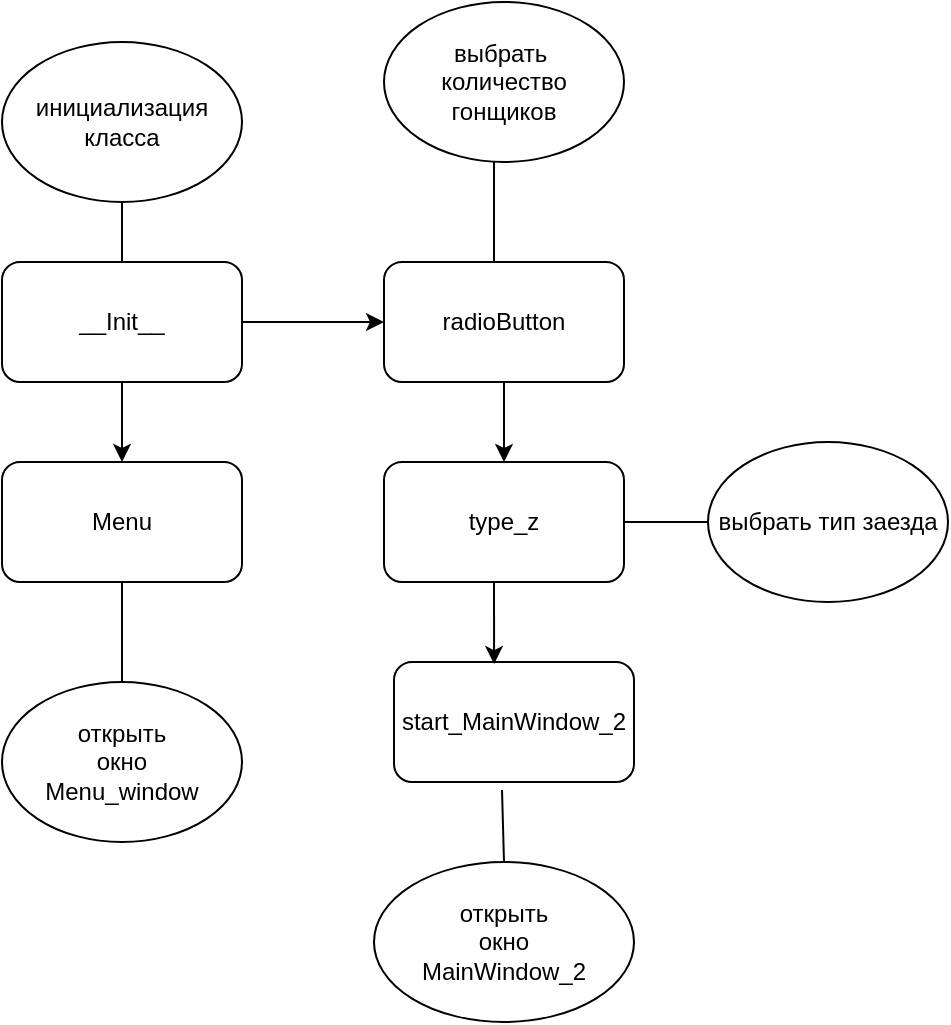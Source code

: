<mxfile version="20.8.16" type="github"><diagram name="Страница 1" id="uiQr7LBUROYyu070H5q3"><mxGraphModel dx="1434" dy="787" grid="1" gridSize="10" guides="1" tooltips="1" connect="1" arrows="1" fold="1" page="1" pageScale="1" pageWidth="827" pageHeight="1169" math="0" shadow="0"><root><mxCell id="0"/><mxCell id="1" parent="0"/><mxCell id="ejizFivzue275A_2whZH-20" style="edgeStyle=orthogonalEdgeStyle;rounded=0;orthogonalLoop=1;jettySize=auto;html=1;entryX=0;entryY=0.5;entryDx=0;entryDy=0;" edge="1" parent="1" source="ejizFivzue275A_2whZH-2" target="ejizFivzue275A_2whZH-18"><mxGeometry relative="1" as="geometry"/></mxCell><mxCell id="ejizFivzue275A_2whZH-2" value="__Init__" style="rounded=1;whiteSpace=wrap;html=1;" vertex="1" parent="1"><mxGeometry x="354" y="330" width="120" height="60" as="geometry"/></mxCell><mxCell id="ejizFivzue275A_2whZH-4" value="start_MainWindow_2" style="rounded=1;whiteSpace=wrap;html=1;" vertex="1" parent="1"><mxGeometry x="550" y="530" width="120" height="60" as="geometry"/></mxCell><mxCell id="ejizFivzue275A_2whZH-5" value="инициализация&lt;br&gt;класса" style="ellipse;whiteSpace=wrap;html=1;" vertex="1" parent="1"><mxGeometry x="354" y="220" width="120" height="80" as="geometry"/></mxCell><mxCell id="ejizFivzue275A_2whZH-6" value="открыть&lt;br&gt;окно&lt;br&gt;MainWindow_2" style="ellipse;whiteSpace=wrap;html=1;" vertex="1" parent="1"><mxGeometry x="540" y="630" width="130" height="80" as="geometry"/></mxCell><mxCell id="ejizFivzue275A_2whZH-12" value="Menu" style="rounded=1;whiteSpace=wrap;html=1;" vertex="1" parent="1"><mxGeometry x="354" y="430" width="120" height="60" as="geometry"/></mxCell><mxCell id="ejizFivzue275A_2whZH-13" value="открыть&lt;br style=&quot;border-color: var(--border-color);&quot;&gt;окно&lt;br&gt;Menu_window" style="ellipse;whiteSpace=wrap;html=1;" vertex="1" parent="1"><mxGeometry x="354" y="540" width="120" height="80" as="geometry"/></mxCell><mxCell id="ejizFivzue275A_2whZH-14" value="" style="endArrow=none;html=1;rounded=0;exitX=0.5;exitY=0;exitDx=0;exitDy=0;entryX=0.5;entryY=1;entryDx=0;entryDy=0;" edge="1" parent="1" source="ejizFivzue275A_2whZH-13" target="ejizFivzue275A_2whZH-12"><mxGeometry width="50" height="50" relative="1" as="geometry"><mxPoint x="370" y="540" as="sourcePoint"/><mxPoint x="420" y="490" as="targetPoint"/></mxGeometry></mxCell><mxCell id="ejizFivzue275A_2whZH-15" value="" style="endArrow=classic;html=1;rounded=0;entryX=0.5;entryY=0;entryDx=0;entryDy=0;exitX=0.5;exitY=1;exitDx=0;exitDy=0;" edge="1" parent="1" source="ejizFivzue275A_2whZH-2" target="ejizFivzue275A_2whZH-12"><mxGeometry width="50" height="50" relative="1" as="geometry"><mxPoint x="410" y="390" as="sourcePoint"/><mxPoint x="460" y="340" as="targetPoint"/></mxGeometry></mxCell><mxCell id="ejizFivzue275A_2whZH-16" value="" style="endArrow=none;html=1;rounded=0;exitX=0.5;exitY=0;exitDx=0;exitDy=0;entryX=0.5;entryY=1;entryDx=0;entryDy=0;" edge="1" parent="1" source="ejizFivzue275A_2whZH-2" target="ejizFivzue275A_2whZH-5"><mxGeometry width="50" height="50" relative="1" as="geometry"><mxPoint x="370" y="350" as="sourcePoint"/><mxPoint x="420" y="300" as="targetPoint"/></mxGeometry></mxCell><mxCell id="ejizFivzue275A_2whZH-24" style="edgeStyle=orthogonalEdgeStyle;rounded=0;orthogonalLoop=1;jettySize=auto;html=1;" edge="1" parent="1" source="ejizFivzue275A_2whZH-18" target="ejizFivzue275A_2whZH-21"><mxGeometry relative="1" as="geometry"/></mxCell><mxCell id="ejizFivzue275A_2whZH-18" value="radioButton" style="rounded=1;whiteSpace=wrap;html=1;" vertex="1" parent="1"><mxGeometry x="545" y="330" width="120" height="60" as="geometry"/></mxCell><mxCell id="ejizFivzue275A_2whZH-21" value="type_z" style="rounded=1;whiteSpace=wrap;html=1;" vertex="1" parent="1"><mxGeometry x="545" y="430" width="120" height="60" as="geometry"/></mxCell><mxCell id="ejizFivzue275A_2whZH-25" value="выбрать&amp;nbsp;&lt;br&gt;количество&lt;br&gt;гонщиков" style="ellipse;whiteSpace=wrap;html=1;" vertex="1" parent="1"><mxGeometry x="545" y="200" width="120" height="80" as="geometry"/></mxCell><mxCell id="ejizFivzue275A_2whZH-26" value="выбрать тип заезда" style="ellipse;whiteSpace=wrap;html=1;" vertex="1" parent="1"><mxGeometry x="707" y="420" width="120" height="80" as="geometry"/></mxCell><mxCell id="ejizFivzue275A_2whZH-28" value="" style="endArrow=none;html=1;rounded=0;" edge="1" parent="1"><mxGeometry width="50" height="50" relative="1" as="geometry"><mxPoint x="600" y="330" as="sourcePoint"/><mxPoint x="600" y="280" as="targetPoint"/></mxGeometry></mxCell><mxCell id="ejizFivzue275A_2whZH-29" value="" style="endArrow=classic;html=1;rounded=0;entryX=0.417;entryY=0.017;entryDx=0;entryDy=0;entryPerimeter=0;" edge="1" parent="1" target="ejizFivzue275A_2whZH-4"><mxGeometry width="50" height="50" relative="1" as="geometry"><mxPoint x="600" y="490" as="sourcePoint"/><mxPoint x="650" y="440" as="targetPoint"/></mxGeometry></mxCell><mxCell id="ejizFivzue275A_2whZH-31" value="" style="endArrow=none;html=1;rounded=0;exitX=0.5;exitY=0;exitDx=0;exitDy=0;entryX=0.45;entryY=1.067;entryDx=0;entryDy=0;entryPerimeter=0;" edge="1" parent="1" source="ejizFivzue275A_2whZH-6" target="ejizFivzue275A_2whZH-4"><mxGeometry width="50" height="50" relative="1" as="geometry"><mxPoint x="570" y="640" as="sourcePoint"/><mxPoint x="620" y="590" as="targetPoint"/></mxGeometry></mxCell><mxCell id="ejizFivzue275A_2whZH-32" value="" style="endArrow=none;html=1;rounded=0;entryX=0;entryY=0.5;entryDx=0;entryDy=0;exitX=1;exitY=0.5;exitDx=0;exitDy=0;" edge="1" parent="1" source="ejizFivzue275A_2whZH-21" target="ejizFivzue275A_2whZH-26"><mxGeometry width="50" height="50" relative="1" as="geometry"><mxPoint x="660" y="470" as="sourcePoint"/><mxPoint x="710" y="420" as="targetPoint"/></mxGeometry></mxCell></root></mxGraphModel></diagram></mxfile>